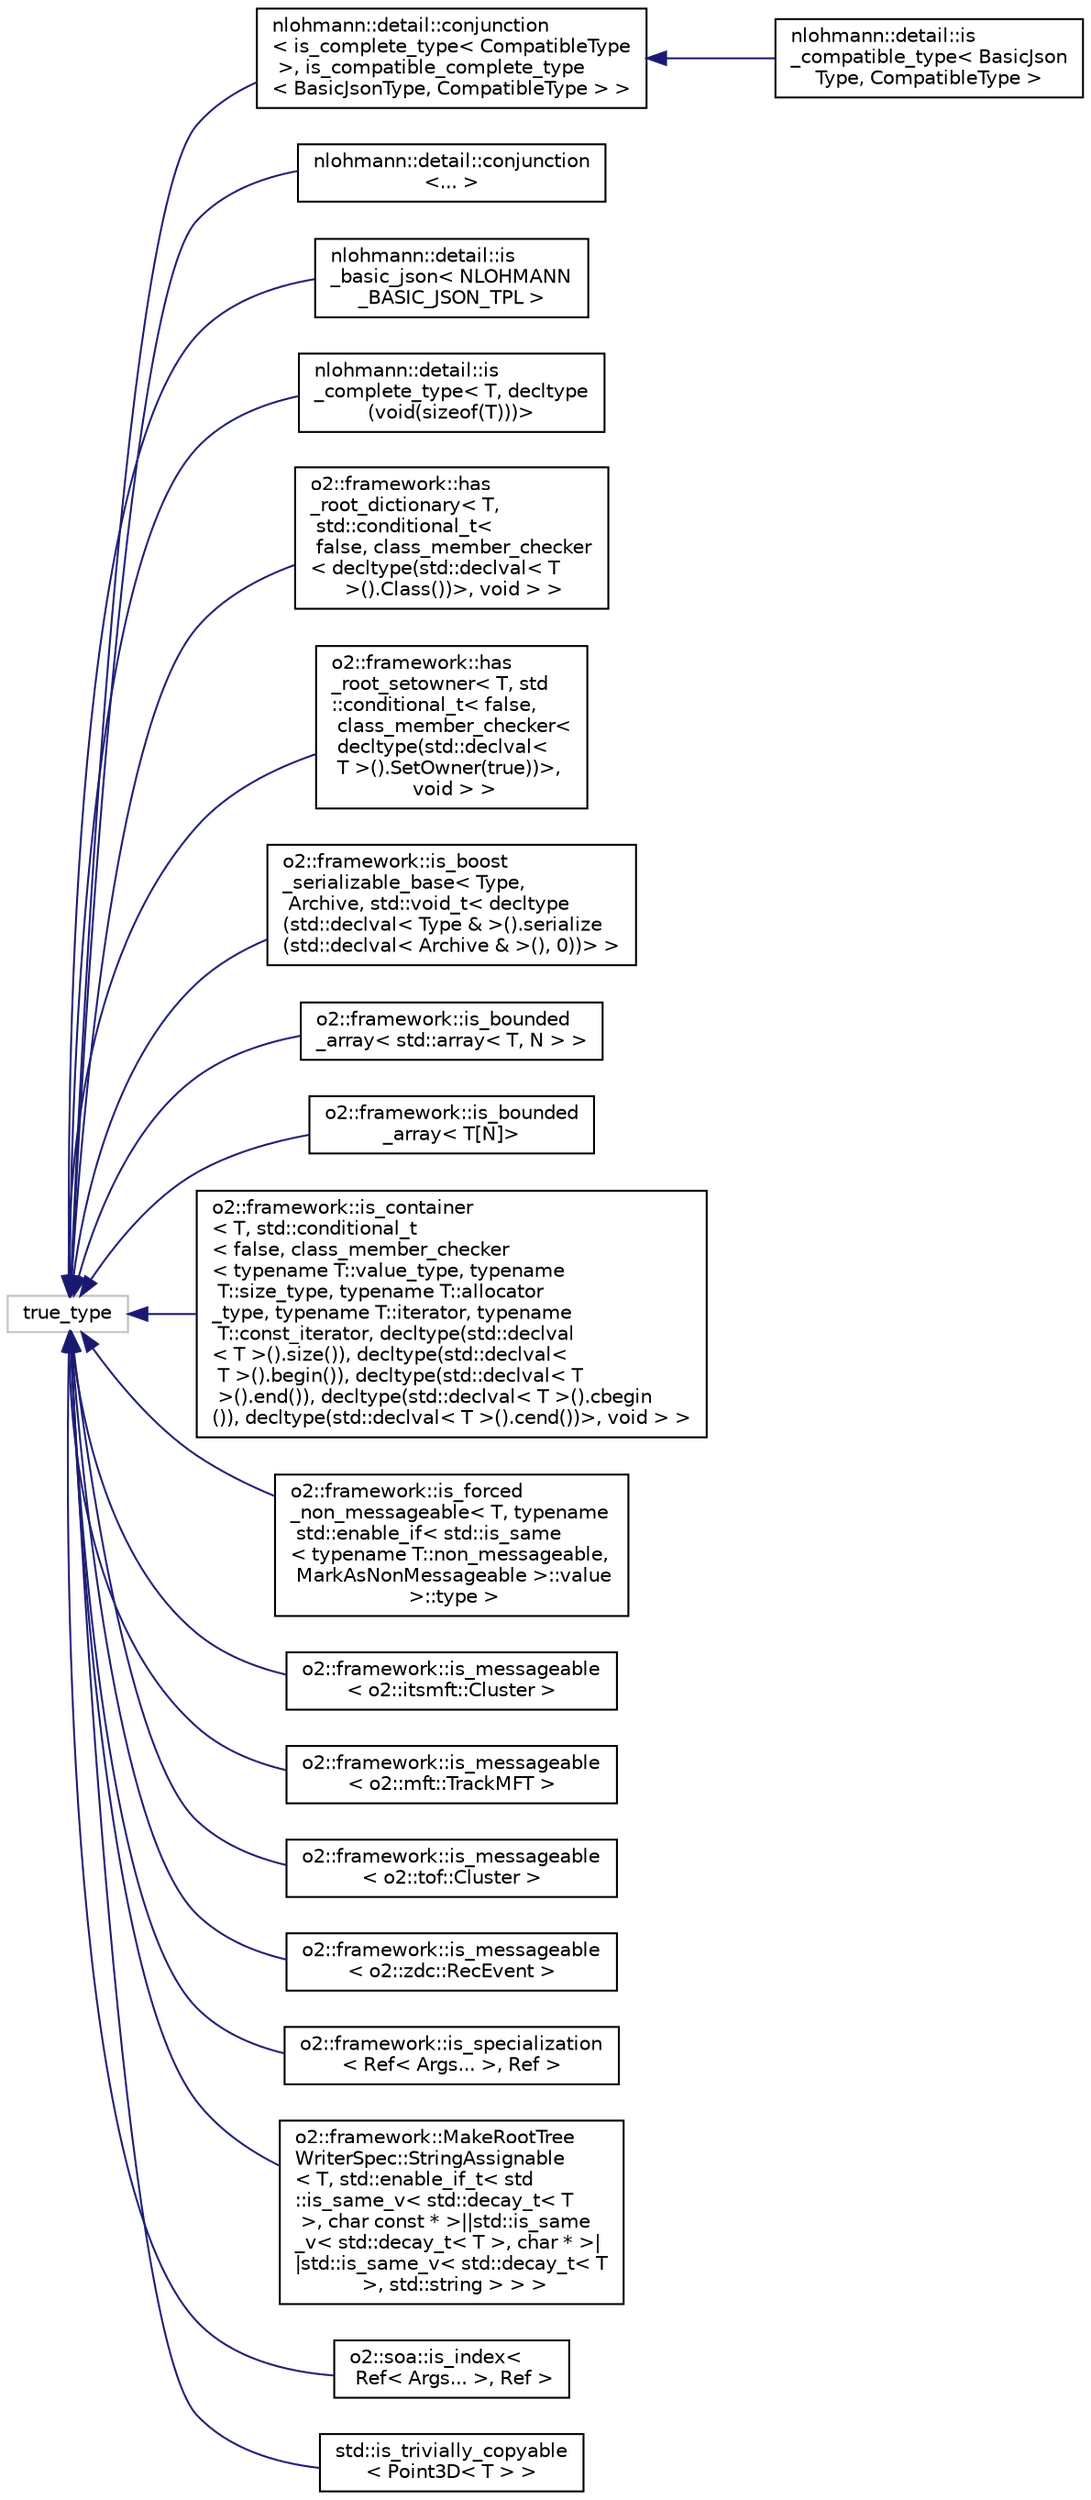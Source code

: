 digraph "Graphical Class Hierarchy"
{
 // INTERACTIVE_SVG=YES
  bgcolor="transparent";
  edge [fontname="Helvetica",fontsize="10",labelfontname="Helvetica",labelfontsize="10"];
  node [fontname="Helvetica",fontsize="10",shape=record];
  rankdir="LR";
  Node119 [label="true_type",height=0.2,width=0.4,color="grey75"];
  Node119 -> Node0 [dir="back",color="midnightblue",fontsize="10",style="solid",fontname="Helvetica"];
  Node0 [label="nlohmann::detail::conjunction\l\< is_complete_type\< CompatibleType\l \>, is_compatible_complete_type\l\< BasicJsonType, CompatibleType \> \>",height=0.2,width=0.4,color="black",URL="$dd/dde/structnlohmann_1_1detail_1_1conjunction.html"];
  Node0 -> Node1 [dir="back",color="midnightblue",fontsize="10",style="solid",fontname="Helvetica"];
  Node1 [label="nlohmann::detail::is\l_compatible_type\< BasicJson\lType, CompatibleType \>",height=0.2,width=0.4,color="black",URL="$d3/d71/structnlohmann_1_1detail_1_1is__compatible__type.html"];
  Node119 -> Node122 [dir="back",color="midnightblue",fontsize="10",style="solid",fontname="Helvetica"];
  Node122 [label="nlohmann::detail::conjunction\l\<... \>",height=0.2,width=0.4,color="black",URL="$dd/dde/structnlohmann_1_1detail_1_1conjunction.html"];
  Node119 -> Node123 [dir="back",color="midnightblue",fontsize="10",style="solid",fontname="Helvetica"];
  Node123 [label="nlohmann::detail::is\l_basic_json\< NLOHMANN\l_BASIC_JSON_TPL \>",height=0.2,width=0.4,color="black",URL="$d8/d25/structnlohmann_1_1detail_1_1is__basic__json_3_01NLOHMANN__BASIC__JSON__TPL_01_4.html"];
  Node119 -> Node124 [dir="back",color="midnightblue",fontsize="10",style="solid",fontname="Helvetica"];
  Node124 [label="nlohmann::detail::is\l_complete_type\< T, decltype\l(void(sizeof(T)))\>",height=0.2,width=0.4,color="black",URL="$dd/dcd/structnlohmann_1_1detail_1_1is__complete__type_3_01T_00_01decltype_07void_07sizeof_07T_08_08_08_4.html"];
  Node119 -> Node125 [dir="back",color="midnightblue",fontsize="10",style="solid",fontname="Helvetica"];
  Node125 [label="o2::framework::has\l_root_dictionary\< T,\l std::conditional_t\<\l false, class_member_checker\l\< decltype(std::declval\< T\l \>().Class())\>, void \> \>",height=0.2,width=0.4,color="black",URL="$d0/d7f/structo2_1_1framework_1_1has__root__dictionary_3_01T_00_01std_1_1conditional__t_3_01false_00_01c3a7047afd30b3fd4df3d429b8c4e1a22.html"];
  Node119 -> Node126 [dir="back",color="midnightblue",fontsize="10",style="solid",fontname="Helvetica"];
  Node126 [label="o2::framework::has\l_root_setowner\< T, std\l::conditional_t\< false,\l class_member_checker\<\l decltype(std::declval\<\l T \>().SetOwner(true))\>,\l void \> \>",height=0.2,width=0.4,color="black",URL="$da/d79/structo2_1_1framework_1_1has__root__setowner_3_01T_00_01std_1_1conditional__t_3_01false_00_01clab3eb568d3aa63dda30124b6acde88d98.html"];
  Node119 -> Node127 [dir="back",color="midnightblue",fontsize="10",style="solid",fontname="Helvetica"];
  Node127 [label="o2::framework::is_boost\l_serializable_base\< Type,\l Archive, std::void_t\< decltype\l(std::declval\< Type & \>().serialize\l(std::declval\< Archive & \>(), 0))\> \>",height=0.2,width=0.4,color="black",URL="$da/da0/structo2_1_1framework_1_1is__boost__serializable__base_3_01Type_00_01Archive_00_01std_1_1void__td3dce5790dbc08a548e1efe654c16a22.html"];
  Node119 -> Node128 [dir="back",color="midnightblue",fontsize="10",style="solid",fontname="Helvetica"];
  Node128 [label="o2::framework::is_bounded\l_array\< std::array\< T, N \> \>",height=0.2,width=0.4,color="black",URL="$d5/d30/structo2_1_1framework_1_1is__bounded__array_3_01std_1_1array_3_01T_00_01N_01_4_01_4.html"];
  Node119 -> Node129 [dir="back",color="midnightblue",fontsize="10",style="solid",fontname="Helvetica"];
  Node129 [label="o2::framework::is_bounded\l_array\< T[N]\>",height=0.2,width=0.4,color="black",URL="$d1/d33/structo2_1_1framework_1_1is__bounded__array_3_01T[N]_4.html"];
  Node119 -> Node130 [dir="back",color="midnightblue",fontsize="10",style="solid",fontname="Helvetica"];
  Node130 [label="o2::framework::is_container\l\< T, std::conditional_t\l\< false, class_member_checker\l\< typename T::value_type, typename\l T::size_type, typename T::allocator\l_type, typename T::iterator, typename\l T::const_iterator, decltype(std::declval\l\< T \>().size()), decltype(std::declval\<\l T \>().begin()), decltype(std::declval\< T\l \>().end()), decltype(std::declval\< T \>().cbegin\l()), decltype(std::declval\< T \>().cend())\>, void \> \>",height=0.2,width=0.4,color="black",URL="$de/d5c/structo2_1_1framework_1_1is__container_3_01T_00_01std_1_1conditional__t_3_01false_00_01class__mef60b0640f3a7413451971b3764fe2133.html"];
  Node119 -> Node131 [dir="back",color="midnightblue",fontsize="10",style="solid",fontname="Helvetica"];
  Node131 [label="o2::framework::is_forced\l_non_messageable\< T, typename\l std::enable_if\< std::is_same\l\< typename T::non_messageable,\l MarkAsNonMessageable \>::value\l \>::type \>",height=0.2,width=0.4,color="black",URL="$df/ddf/structo2_1_1framework_1_1is__forced__non__messageable_3_01T_00_01typename_01std_1_1enable__if_3_9497e1cc58c5001cfb1a9a57a11a8068.html"];
  Node119 -> Node132 [dir="back",color="midnightblue",fontsize="10",style="solid",fontname="Helvetica"];
  Node132 [label="o2::framework::is_messageable\l\< o2::itsmft::Cluster \>",height=0.2,width=0.4,color="black",URL="$d2/dd2/structo2_1_1framework_1_1is__messageable_3_01o2_1_1itsmft_1_1Cluster_01_4.html"];
  Node119 -> Node133 [dir="back",color="midnightblue",fontsize="10",style="solid",fontname="Helvetica"];
  Node133 [label="o2::framework::is_messageable\l\< o2::mft::TrackMFT \>",height=0.2,width=0.4,color="black",URL="$dd/dc9/structo2_1_1framework_1_1is__messageable_3_01o2_1_1mft_1_1TrackMFT_01_4.html"];
  Node119 -> Node134 [dir="back",color="midnightblue",fontsize="10",style="solid",fontname="Helvetica"];
  Node134 [label="o2::framework::is_messageable\l\< o2::tof::Cluster \>",height=0.2,width=0.4,color="black",URL="$d5/d34/structo2_1_1framework_1_1is__messageable_3_01o2_1_1tof_1_1Cluster_01_4.html"];
  Node119 -> Node135 [dir="back",color="midnightblue",fontsize="10",style="solid",fontname="Helvetica"];
  Node135 [label="o2::framework::is_messageable\l\< o2::zdc::RecEvent \>",height=0.2,width=0.4,color="black",URL="$d2/dc9/structo2_1_1framework_1_1is__messageable_3_01o2_1_1zdc_1_1RecEvent_01_4.html"];
  Node119 -> Node136 [dir="back",color="midnightblue",fontsize="10",style="solid",fontname="Helvetica"];
  Node136 [label="o2::framework::is_specialization\l\< Ref\< Args... \>, Ref \>",height=0.2,width=0.4,color="black",URL="$d4/d04/structo2_1_1framework_1_1is__specialization_3_01Ref_3_01Args_8_8_8_01_4_00_01Ref_01_4.html"];
  Node119 -> Node137 [dir="back",color="midnightblue",fontsize="10",style="solid",fontname="Helvetica"];
  Node137 [label="o2::framework::MakeRootTree\lWriterSpec::StringAssignable\l\< T, std::enable_if_t\< std\l::is_same_v\< std::decay_t\< T\l \>, char const * \>\|\|std::is_same\l_v\< std::decay_t\< T \>, char * \>\|\l\|std::is_same_v\< std::decay_t\< T\l \>, std::string \> \> \>",height=0.2,width=0.4,color="black",URL="$d0/d7f/structo2_1_1framework_1_1MakeRootTreeWriterSpec_1_1StringAssignable_3_01T_00_01std_1_1enable__if66c05a5661a1f9dce6d76d2039b1dcfd.html"];
  Node119 -> Node138 [dir="back",color="midnightblue",fontsize="10",style="solid",fontname="Helvetica"];
  Node138 [label="o2::soa::is_index\<\l Ref\< Args... \>, Ref \>",height=0.2,width=0.4,color="black",URL="$db/d8e/structo2_1_1soa_1_1is__index_3_01Ref_3_01Args_8_8_8_01_4_00_01Ref_01_4.html"];
  Node119 -> Node139 [dir="back",color="midnightblue",fontsize="10",style="solid",fontname="Helvetica"];
  Node139 [label="std::is_trivially_copyable\l\< Point3D\< T \> \>",height=0.2,width=0.4,color="black",URL="$dc/d6e/structstd_1_1is__trivially__copyable_3_01Point3D_3_01T_01_4_01_4.html"];
}
